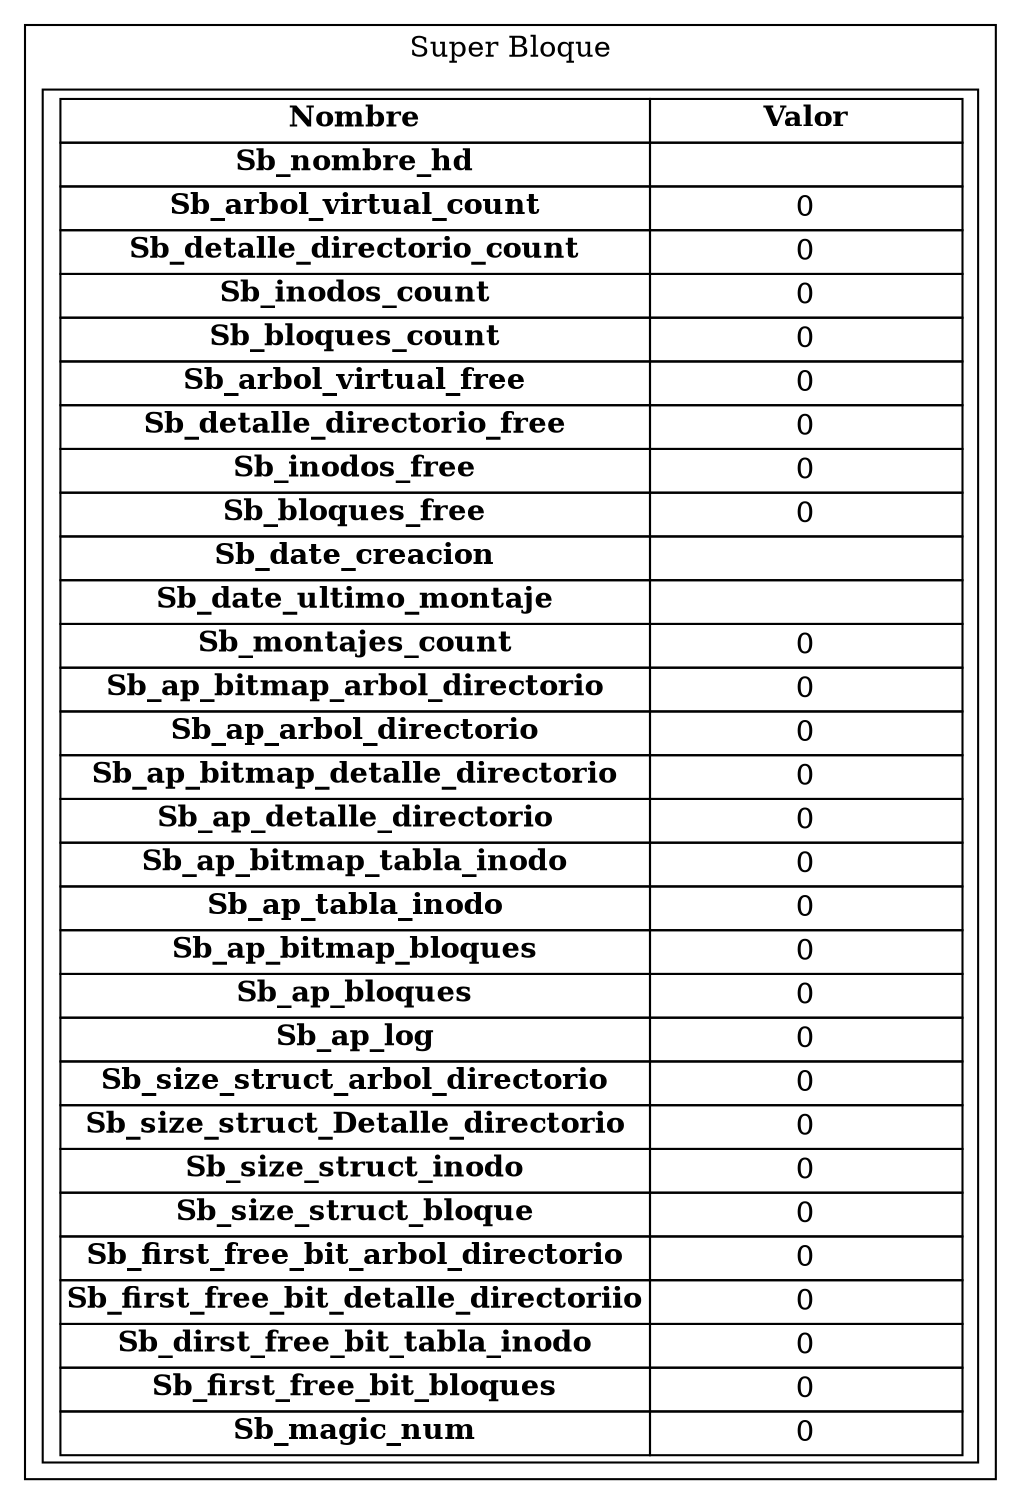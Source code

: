 digraph G{
subgraph cluster{
label="Super Bloque"
tbl[shape=box,label=<
<table border='0' cellborder='1' cellspacing='0' width='300'  height='200' >
<tr>  <td width='150'> <b>Nombre</b> </td> <td width='150'> <b>Valor</b> </td>  </tr>
<tr><td><b>Sb_nombre_hd</b></td><td></td> </tr>*<tr><td><b>Sb_arbol_virtual_count</b></td><td>0</td> </tr>
<tr><td><b>Sb_detalle_directorio_count</b></td><td>0</td> </tr>
<tr><td><b>Sb_inodos_count</b></td><td>0</td> </tr>
<tr><td><b>Sb_bloques_count</b></td><td>0</td> </tr>
<tr><td><b>Sb_arbol_virtual_free</b></td><td>0</td> </tr>
<tr><td><b>Sb_detalle_directorio_free</b></td><td>0</td> </tr>
<tr><td><b>Sb_inodos_free</b></td><td>0</td> </tr>
<tr><td><b>Sb_bloques_free</b></td><td>0</td> </tr>
<tr><td><b>Sb_date_creacion</b></td><td></td> </tr>
<tr><td><b>Sb_date_ultimo_montaje</b></td><td></td> </tr>
<tr><td><b>Sb_montajes_count</b></td><td>0</td> </tr>
<tr><td><b>Sb_ap_bitmap_arbol_directorio</b></td><td>0</td> </tr>
<tr><td><b>Sb_ap_arbol_directorio</b></td><td>0</td> </tr>
<tr><td><b>Sb_ap_bitmap_detalle_directorio</b></td><td>0</td> </tr>
<tr><td><b>Sb_ap_detalle_directorio</b></td><td>0</td> </tr>
<tr><td><b>Sb_ap_bitmap_tabla_inodo</b></td><td>0</td> </tr>
<tr><td><b>Sb_ap_tabla_inodo</b></td><td>0</td> </tr>
<tr><td><b>Sb_ap_bitmap_bloques</b></td><td>0</td> </tr>
<tr><td><b>Sb_ap_bloques</b></td><td>0</td> </tr>
<tr><td><b>Sb_ap_log</b></td><td>0</td> </tr>
<tr><td><b>Sb_size_struct_arbol_directorio</b></td><td>0</td> </tr>
<tr><td><b>Sb_size_struct_Detalle_directorio</b></td><td>0</td> </tr>
<tr><td><b>Sb_size_struct_inodo</b></td><td>0</td> </tr>
<tr><td><b>Sb_size_struct_bloque</b></td><td>0</td> </tr>
<tr><td><b>Sb_first_free_bit_arbol_directorio</b></td><td>0</td> </tr>
<tr><td><b>Sb_first_free_bit_detalle_directoriio</b></td><td>0</td> </tr>
<tr><td><b>Sb_dirst_free_bit_tabla_inodo</b></td><td>0</td> </tr>
<tr><td><b>Sb_first_free_bit_bloques</b></td><td>0</td> </tr>
<tr><td><b>Sb_magic_num</b></td><td>0</td> </tr>
</table>
>];
}
}